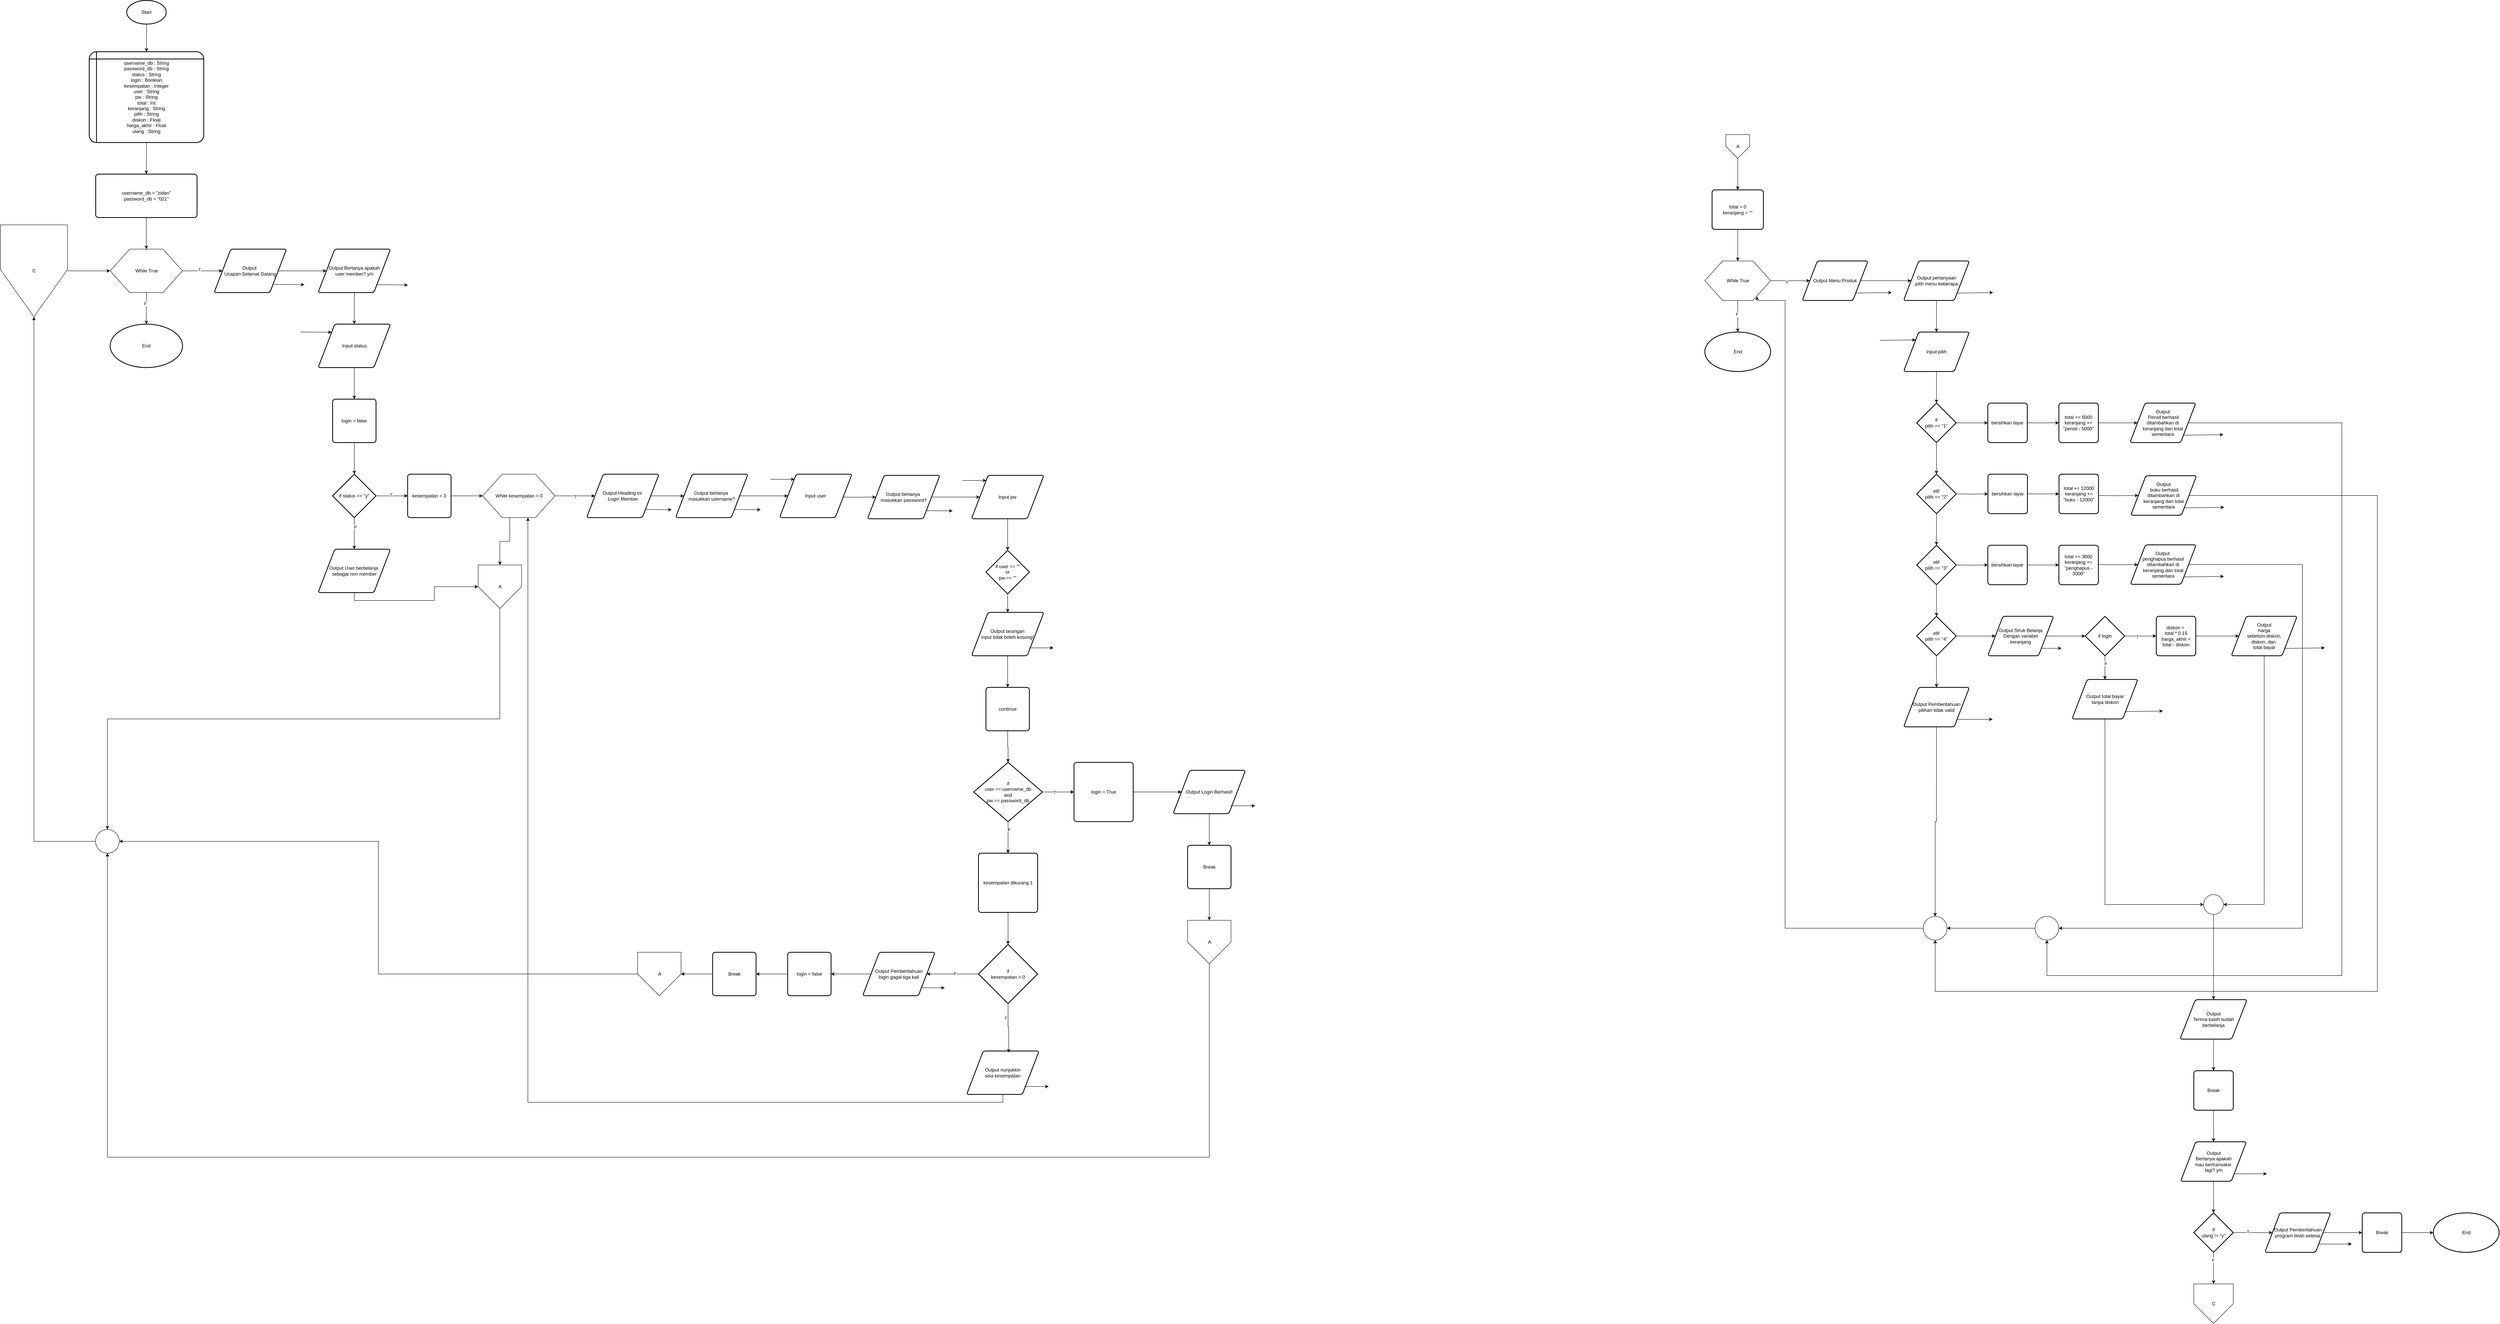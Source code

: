 <mxfile version="28.1.2">
  <diagram name="Page-1" id="KQ7QUBDdLdKXoh_luyYe">
    <mxGraphModel dx="3827" dy="1811" grid="1" gridSize="10" guides="1" tooltips="1" connect="1" arrows="1" fold="1" page="1" pageScale="1" pageWidth="850" pageHeight="1100" math="0" shadow="0">
      <root>
        <mxCell id="0" />
        <mxCell id="1" parent="0" />
        <mxCell id="u0i_rZttRsRFg4nwWqIy-1" value="Start" style="strokeWidth=2;html=1;shape=mxgraph.flowchart.start_1;whiteSpace=wrap;" parent="1" vertex="1">
          <mxGeometry x="200" y="50" width="100" height="60" as="geometry" />
        </mxCell>
        <mxCell id="x9-Wz6svkBGzex6C_qUv-1" value="username_db : String&lt;div&gt;password_db : String&lt;/div&gt;&lt;div&gt;status : String&lt;/div&gt;&lt;div&gt;login : Boolean&lt;/div&gt;&lt;div&gt;kesempatan : Integer&lt;/div&gt;&lt;div&gt;user : String&lt;/div&gt;&lt;div&gt;pw : String&lt;/div&gt;&lt;div&gt;total : Int&lt;/div&gt;&lt;div&gt;keranjang : String&lt;/div&gt;&lt;div&gt;pilih : String&lt;/div&gt;&lt;div&gt;diskon : Float&lt;/div&gt;&lt;div&gt;harga_akhir : Float&lt;/div&gt;&lt;div&gt;ulang : String&lt;/div&gt;" style="shape=internalStorage;whiteSpace=wrap;html=1;dx=15;dy=15;rounded=1;arcSize=8;strokeWidth=2;" parent="1" vertex="1">
          <mxGeometry x="105" y="180" width="290" height="230" as="geometry" />
        </mxCell>
        <mxCell id="x9-Wz6svkBGzex6C_qUv-2" value="" style="edgeStyle=orthogonalEdgeStyle;rounded=0;orthogonalLoop=1;jettySize=auto;html=1;" parent="1" source="u0i_rZttRsRFg4nwWqIy-1" target="x9-Wz6svkBGzex6C_qUv-1" edge="1">
          <mxGeometry relative="1" as="geometry" />
        </mxCell>
        <mxCell id="x9-Wz6svkBGzex6C_qUv-3" value="&lt;div&gt;username_db = &quot;zidan&quot;&lt;/div&gt;&lt;div&gt;password_db = &quot;021&quot;&lt;/div&gt;" style="shape=label;html=1;strokeWidth=2;whiteSpace=wrap;rounded=1;arcSize=14;size=0.23;absoluteArcSize=1;" parent="1" vertex="1">
          <mxGeometry x="121.33" y="490" width="256.67" height="110" as="geometry" />
        </mxCell>
        <mxCell id="x9-Wz6svkBGzex6C_qUv-4" value="" style="edgeStyle=orthogonalEdgeStyle;rounded=0;orthogonalLoop=1;jettySize=auto;html=1;" parent="1" source="x9-Wz6svkBGzex6C_qUv-1" target="x9-Wz6svkBGzex6C_qUv-3" edge="1">
          <mxGeometry relative="1" as="geometry" />
        </mxCell>
        <mxCell id="x9-Wz6svkBGzex6C_qUv-5" value="While True" style="verticalLabelPosition=middle;verticalAlign=middle;html=1;shape=hexagon;perimeter=hexagonPerimeter2;arcSize=6;size=0.27;labelPosition=center;align=center;" parent="1" vertex="1">
          <mxGeometry x="157.998" y="680" width="183.333" height="110" as="geometry" />
        </mxCell>
        <mxCell id="x9-Wz6svkBGzex6C_qUv-6" value="" style="edgeStyle=orthogonalEdgeStyle;rounded=0;orthogonalLoop=1;jettySize=auto;html=1;" parent="1" source="x9-Wz6svkBGzex6C_qUv-3" target="x9-Wz6svkBGzex6C_qUv-5" edge="1">
          <mxGeometry relative="1" as="geometry" />
        </mxCell>
        <mxCell id="x9-Wz6svkBGzex6C_qUv-7" value="Output&amp;nbsp;&lt;div&gt;Ucapan Selamat Datang&lt;/div&gt;" style="shape=parallelogram;html=1;strokeWidth=2;perimeter=parallelogramPerimeter;whiteSpace=wrap;rounded=1;arcSize=12;size=0.23;" parent="1" vertex="1">
          <mxGeometry x="421.332" y="680" width="183.333" height="110" as="geometry" />
        </mxCell>
        <mxCell id="x9-Wz6svkBGzex6C_qUv-8" value="" style="edgeStyle=orthogonalEdgeStyle;rounded=0;orthogonalLoop=1;jettySize=auto;html=1;" parent="1" source="x9-Wz6svkBGzex6C_qUv-5" target="x9-Wz6svkBGzex6C_qUv-7" edge="1">
          <mxGeometry relative="1" as="geometry" />
        </mxCell>
        <mxCell id="x9-Wz6svkBGzex6C_qUv-21" value="T" style="edgeLabel;html=1;align=center;verticalAlign=middle;resizable=0;points=[];" parent="x9-Wz6svkBGzex6C_qUv-8" vertex="1" connectable="0">
          <mxGeometry x="-0.166" y="3" relative="1" as="geometry">
            <mxPoint as="offset" />
          </mxGeometry>
        </mxCell>
        <mxCell id="x9-Wz6svkBGzex6C_qUv-9" value="" style="endArrow=classic;html=1;rounded=0;exitX=1;exitY=1;exitDx=0;exitDy=0;" parent="1" source="x9-Wz6svkBGzex6C_qUv-7" edge="1">
          <mxGeometry width="50" height="50" relative="1" as="geometry">
            <mxPoint x="620" y="800" as="sourcePoint" />
            <mxPoint x="650" y="770" as="targetPoint" />
          </mxGeometry>
        </mxCell>
        <mxCell id="x9-Wz6svkBGzex6C_qUv-10" value="Output Bertanya apakah&lt;div&gt;user member? y/n&lt;/div&gt;" style="shape=parallelogram;html=1;strokeWidth=2;perimeter=parallelogramPerimeter;whiteSpace=wrap;rounded=1;arcSize=12;size=0.23;" parent="1" vertex="1">
          <mxGeometry x="684.665" y="680" width="183.333" height="110" as="geometry" />
        </mxCell>
        <mxCell id="x9-Wz6svkBGzex6C_qUv-11" value="" style="edgeStyle=orthogonalEdgeStyle;rounded=0;orthogonalLoop=1;jettySize=auto;html=1;" parent="1" source="x9-Wz6svkBGzex6C_qUv-7" target="x9-Wz6svkBGzex6C_qUv-10" edge="1">
          <mxGeometry relative="1" as="geometry" />
        </mxCell>
        <mxCell id="x9-Wz6svkBGzex6C_qUv-12" value="" style="endArrow=classic;html=1;rounded=0;exitX=1;exitY=1;exitDx=0;exitDy=0;" parent="1" edge="1">
          <mxGeometry width="50" height="50" relative="1" as="geometry">
            <mxPoint x="832" y="770" as="sourcePoint" />
            <mxPoint x="912" y="771" as="targetPoint" />
          </mxGeometry>
        </mxCell>
        <mxCell id="x9-Wz6svkBGzex6C_qUv-13" value="Input status" style="shape=parallelogram;html=1;strokeWidth=2;perimeter=parallelogramPerimeter;whiteSpace=wrap;rounded=1;arcSize=12;size=0.23;" parent="1" vertex="1">
          <mxGeometry x="684.665" y="870" width="183.333" height="110" as="geometry" />
        </mxCell>
        <mxCell id="x9-Wz6svkBGzex6C_qUv-14" value="" style="edgeStyle=orthogonalEdgeStyle;rounded=0;orthogonalLoop=1;jettySize=auto;html=1;" parent="1" source="x9-Wz6svkBGzex6C_qUv-10" target="x9-Wz6svkBGzex6C_qUv-13" edge="1">
          <mxGeometry relative="1" as="geometry" />
        </mxCell>
        <mxCell id="x9-Wz6svkBGzex6C_qUv-15" value="" style="endArrow=classic;html=1;rounded=0;entryX=0;entryY=0;entryDx=0;entryDy=0;" parent="1" target="x9-Wz6svkBGzex6C_qUv-13" edge="1">
          <mxGeometry width="50" height="50" relative="1" as="geometry">
            <mxPoint x="640" y="890" as="sourcePoint" />
            <mxPoint x="670" y="870" as="targetPoint" />
          </mxGeometry>
        </mxCell>
        <mxCell id="x9-Wz6svkBGzex6C_qUv-17" value="login = false" style="rounded=1;whiteSpace=wrap;html=1;absoluteArcSize=1;arcSize=14;strokeWidth=2;" parent="1" vertex="1">
          <mxGeometry x="721.332" y="1060" width="110.0" height="110" as="geometry" />
        </mxCell>
        <mxCell id="x9-Wz6svkBGzex6C_qUv-18" value="" style="edgeStyle=orthogonalEdgeStyle;rounded=0;orthogonalLoop=1;jettySize=auto;html=1;" parent="1" source="x9-Wz6svkBGzex6C_qUv-13" target="x9-Wz6svkBGzex6C_qUv-17" edge="1">
          <mxGeometry relative="1" as="geometry" />
        </mxCell>
        <mxCell id="x9-Wz6svkBGzex6C_qUv-24" value="if status == &quot;y&quot;" style="strokeWidth=2;html=1;shape=mxgraph.flowchart.decision;whiteSpace=wrap;" parent="1" vertex="1">
          <mxGeometry x="721.332" y="1250" width="110.0" height="110" as="geometry" />
        </mxCell>
        <mxCell id="x9-Wz6svkBGzex6C_qUv-25" value="" style="edgeStyle=orthogonalEdgeStyle;rounded=0;orthogonalLoop=1;jettySize=auto;html=1;" parent="1" source="x9-Wz6svkBGzex6C_qUv-17" target="x9-Wz6svkBGzex6C_qUv-24" edge="1">
          <mxGeometry relative="1" as="geometry" />
        </mxCell>
        <mxCell id="x9-Wz6svkBGzex6C_qUv-26" value="kesempatan = 3" style="rounded=1;whiteSpace=wrap;html=1;absoluteArcSize=1;arcSize=14;strokeWidth=2;" parent="1" vertex="1">
          <mxGeometry x="911.332" y="1250" width="110.0" height="110" as="geometry" />
        </mxCell>
        <mxCell id="x9-Wz6svkBGzex6C_qUv-27" value="" style="edgeStyle=orthogonalEdgeStyle;rounded=0;orthogonalLoop=1;jettySize=auto;html=1;" parent="1" source="x9-Wz6svkBGzex6C_qUv-24" target="x9-Wz6svkBGzex6C_qUv-26" edge="1">
          <mxGeometry relative="1" as="geometry" />
        </mxCell>
        <mxCell id="x9-Wz6svkBGzex6C_qUv-30" value="T" style="edgeLabel;html=1;align=center;verticalAlign=middle;resizable=0;points=[];" parent="x9-Wz6svkBGzex6C_qUv-27" vertex="1" connectable="0">
          <mxGeometry x="-0.064" y="2" relative="1" as="geometry">
            <mxPoint as="offset" />
          </mxGeometry>
        </mxCell>
        <mxCell id="X1MsL-uY44Cwmpi8W53h-71" style="edgeStyle=orthogonalEdgeStyle;rounded=0;orthogonalLoop=1;jettySize=auto;html=1;exitX=0.5;exitY=1;exitDx=0;exitDy=0;" edge="1" parent="1" source="x9-Wz6svkBGzex6C_qUv-28" target="Lzw2r7slbGNOF9ULyKfq-49">
          <mxGeometry relative="1" as="geometry" />
        </mxCell>
        <mxCell id="x9-Wz6svkBGzex6C_qUv-28" value="Output User berbelanja&amp;nbsp;&lt;div&gt;sebagai non member&lt;/div&gt;" style="shape=parallelogram;html=1;strokeWidth=2;perimeter=parallelogramPerimeter;whiteSpace=wrap;rounded=1;arcSize=12;size=0.23;" parent="1" vertex="1">
          <mxGeometry x="684.665" y="1440" width="183.333" height="110" as="geometry" />
        </mxCell>
        <mxCell id="x9-Wz6svkBGzex6C_qUv-29" value="" style="edgeStyle=orthogonalEdgeStyle;rounded=0;orthogonalLoop=1;jettySize=auto;html=1;" parent="1" source="x9-Wz6svkBGzex6C_qUv-24" target="x9-Wz6svkBGzex6C_qUv-28" edge="1">
          <mxGeometry relative="1" as="geometry" />
        </mxCell>
        <mxCell id="x9-Wz6svkBGzex6C_qUv-31" value="F" style="edgeLabel;html=1;align=center;verticalAlign=middle;resizable=0;points=[];" parent="x9-Wz6svkBGzex6C_qUv-29" vertex="1" connectable="0">
          <mxGeometry x="-0.401" y="2" relative="1" as="geometry">
            <mxPoint as="offset" />
          </mxGeometry>
        </mxCell>
        <mxCell id="Lzw2r7slbGNOF9ULyKfq-56" style="edgeStyle=orthogonalEdgeStyle;rounded=0;orthogonalLoop=1;jettySize=auto;html=1;exitX=0.375;exitY=1;exitDx=0;exitDy=0;" parent="1" source="x9-Wz6svkBGzex6C_qUv-32" target="Lzw2r7slbGNOF9ULyKfq-49" edge="1">
          <mxGeometry relative="1" as="geometry" />
        </mxCell>
        <mxCell id="x9-Wz6svkBGzex6C_qUv-32" value="While kesempatan &amp;gt; 0" style="verticalLabelPosition=middle;verticalAlign=middle;html=1;shape=hexagon;perimeter=hexagonPerimeter2;arcSize=6;size=0.27;labelPosition=center;align=center;" parent="1" vertex="1">
          <mxGeometry x="1101.332" y="1250" width="183.333" height="110" as="geometry" />
        </mxCell>
        <mxCell id="x9-Wz6svkBGzex6C_qUv-33" value="" style="edgeStyle=orthogonalEdgeStyle;rounded=0;orthogonalLoop=1;jettySize=auto;html=1;" parent="1" source="x9-Wz6svkBGzex6C_qUv-26" target="x9-Wz6svkBGzex6C_qUv-32" edge="1">
          <mxGeometry relative="1" as="geometry" />
        </mxCell>
        <mxCell id="x9-Wz6svkBGzex6C_qUv-39" style="edgeStyle=orthogonalEdgeStyle;rounded=0;orthogonalLoop=1;jettySize=auto;html=1;exitX=1;exitY=0.5;exitDx=0;exitDy=0;entryX=0;entryY=0.5;entryDx=0;entryDy=0;" parent="1" source="x9-Wz6svkBGzex6C_qUv-34" target="x9-Wz6svkBGzex6C_qUv-37" edge="1">
          <mxGeometry relative="1" as="geometry" />
        </mxCell>
        <mxCell id="x9-Wz6svkBGzex6C_qUv-34" value="Output Heading ini&amp;nbsp;&lt;div&gt;Login Member&lt;/div&gt;" style="shape=parallelogram;html=1;strokeWidth=2;perimeter=parallelogramPerimeter;whiteSpace=wrap;rounded=1;arcSize=12;size=0.23;" parent="1" vertex="1">
          <mxGeometry x="1364.665" y="1250" width="183.333" height="110" as="geometry" />
        </mxCell>
        <mxCell id="x9-Wz6svkBGzex6C_qUv-35" value="" style="edgeStyle=orthogonalEdgeStyle;rounded=0;orthogonalLoop=1;jettySize=auto;html=1;" parent="1" source="x9-Wz6svkBGzex6C_qUv-32" target="x9-Wz6svkBGzex6C_qUv-34" edge="1">
          <mxGeometry relative="1" as="geometry" />
        </mxCell>
        <mxCell id="Lzw2r7slbGNOF9ULyKfq-48" value="T" style="edgeLabel;html=1;align=center;verticalAlign=middle;resizable=0;points=[];" parent="x9-Wz6svkBGzex6C_qUv-35" vertex="1" connectable="0">
          <mxGeometry x="0.014" y="-2" relative="1" as="geometry">
            <mxPoint as="offset" />
          </mxGeometry>
        </mxCell>
        <mxCell id="x9-Wz6svkBGzex6C_qUv-36" value="" style="endArrow=classic;html=1;rounded=0;exitX=1;exitY=1;exitDx=0;exitDy=0;" parent="1" source="x9-Wz6svkBGzex6C_qUv-34" edge="1">
          <mxGeometry width="50" height="50" relative="1" as="geometry">
            <mxPoint x="1580" y="1400" as="sourcePoint" />
            <mxPoint x="1580" y="1340" as="targetPoint" />
          </mxGeometry>
        </mxCell>
        <mxCell id="x9-Wz6svkBGzex6C_qUv-37" value="Output bertanya&amp;nbsp;&lt;div&gt;masukkan username?&lt;/div&gt;" style="shape=parallelogram;html=1;strokeWidth=2;perimeter=parallelogramPerimeter;whiteSpace=wrap;rounded=1;arcSize=12;size=0.23;" parent="1" vertex="1">
          <mxGeometry x="1590" y="1250" width="183.333" height="110" as="geometry" />
        </mxCell>
        <mxCell id="x9-Wz6svkBGzex6C_qUv-38" value="" style="endArrow=classic;html=1;rounded=0;exitX=1;exitY=1;exitDx=0;exitDy=0;" parent="1" source="x9-Wz6svkBGzex6C_qUv-37" edge="1">
          <mxGeometry width="50" height="50" relative="1" as="geometry">
            <mxPoint x="1805.335" y="1400" as="sourcePoint" />
            <mxPoint x="1805.335" y="1340" as="targetPoint" />
          </mxGeometry>
        </mxCell>
        <mxCell id="x9-Wz6svkBGzex6C_qUv-40" value="Input user" style="shape=parallelogram;html=1;strokeWidth=2;perimeter=parallelogramPerimeter;whiteSpace=wrap;rounded=1;arcSize=12;size=0.23;" parent="1" vertex="1">
          <mxGeometry x="1853.333" y="1250" width="183.333" height="110" as="geometry" />
        </mxCell>
        <mxCell id="x9-Wz6svkBGzex6C_qUv-41" value="" style="edgeStyle=orthogonalEdgeStyle;rounded=0;orthogonalLoop=1;jettySize=auto;html=1;" parent="1" source="x9-Wz6svkBGzex6C_qUv-37" target="x9-Wz6svkBGzex6C_qUv-40" edge="1">
          <mxGeometry relative="1" as="geometry" />
        </mxCell>
        <mxCell id="x9-Wz6svkBGzex6C_qUv-42" value="" style="endArrow=classic;html=1;rounded=0;entryX=0.206;entryY=0.118;entryDx=0;entryDy=0;entryPerimeter=0;" parent="1" target="x9-Wz6svkBGzex6C_qUv-40" edge="1">
          <mxGeometry width="50" height="50" relative="1" as="geometry">
            <mxPoint x="1830" y="1263" as="sourcePoint" />
            <mxPoint x="1870" y="1210" as="targetPoint" />
          </mxGeometry>
        </mxCell>
        <mxCell id="x9-Wz6svkBGzex6C_qUv-43" style="edgeStyle=orthogonalEdgeStyle;rounded=0;orthogonalLoop=1;jettySize=auto;html=1;exitX=1;exitY=0.5;exitDx=0;exitDy=0;entryX=0;entryY=0.5;entryDx=0;entryDy=0;" parent="1" target="x9-Wz6svkBGzex6C_qUv-44" edge="1">
          <mxGeometry relative="1" as="geometry">
            <mxPoint x="2013" y="1308" as="sourcePoint" />
          </mxGeometry>
        </mxCell>
        <mxCell id="x9-Wz6svkBGzex6C_qUv-44" value="Output bertanya&amp;nbsp;&lt;div&gt;masukkan password?&lt;/div&gt;" style="shape=parallelogram;html=1;strokeWidth=2;perimeter=parallelogramPerimeter;whiteSpace=wrap;rounded=1;arcSize=12;size=0.23;" parent="1" vertex="1">
          <mxGeometry x="2076" y="1253" width="183.333" height="110" as="geometry" />
        </mxCell>
        <mxCell id="x9-Wz6svkBGzex6C_qUv-45" value="" style="endArrow=classic;html=1;rounded=0;exitX=1;exitY=1;exitDx=0;exitDy=0;" parent="1" source="x9-Wz6svkBGzex6C_qUv-44" edge="1">
          <mxGeometry width="50" height="50" relative="1" as="geometry">
            <mxPoint x="2291.335" y="1403" as="sourcePoint" />
            <mxPoint x="2291.335" y="1343" as="targetPoint" />
          </mxGeometry>
        </mxCell>
        <mxCell id="x9-Wz6svkBGzex6C_qUv-46" value="Input pw" style="shape=parallelogram;html=1;strokeWidth=2;perimeter=parallelogramPerimeter;whiteSpace=wrap;rounded=1;arcSize=12;size=0.23;" parent="1" vertex="1">
          <mxGeometry x="2339.333" y="1253" width="183.333" height="110" as="geometry" />
        </mxCell>
        <mxCell id="x9-Wz6svkBGzex6C_qUv-47" value="" style="edgeStyle=orthogonalEdgeStyle;rounded=0;orthogonalLoop=1;jettySize=auto;html=1;" parent="1" source="x9-Wz6svkBGzex6C_qUv-44" target="x9-Wz6svkBGzex6C_qUv-46" edge="1">
          <mxGeometry relative="1" as="geometry" />
        </mxCell>
        <mxCell id="x9-Wz6svkBGzex6C_qUv-48" value="" style="endArrow=classic;html=1;rounded=0;entryX=0.206;entryY=0.118;entryDx=0;entryDy=0;entryPerimeter=0;" parent="1" target="x9-Wz6svkBGzex6C_qUv-46" edge="1">
          <mxGeometry width="50" height="50" relative="1" as="geometry">
            <mxPoint x="2316" y="1266" as="sourcePoint" />
            <mxPoint x="2356" y="1213" as="targetPoint" />
          </mxGeometry>
        </mxCell>
        <mxCell id="x9-Wz6svkBGzex6C_qUv-53" style="edgeStyle=orthogonalEdgeStyle;rounded=0;orthogonalLoop=1;jettySize=auto;html=1;exitX=0.5;exitY=1;exitDx=0;exitDy=0;exitPerimeter=0;entryX=0.5;entryY=0;entryDx=0;entryDy=0;" parent="1" source="x9-Wz6svkBGzex6C_qUv-49" target="x9-Wz6svkBGzex6C_qUv-51" edge="1">
          <mxGeometry relative="1" as="geometry" />
        </mxCell>
        <mxCell id="x9-Wz6svkBGzex6C_qUv-49" value="if user == &quot;&quot;&lt;div&gt;or&lt;/div&gt;&lt;div&gt;pw == &quot;&quot;&lt;/div&gt;" style="strokeWidth=2;html=1;shape=mxgraph.flowchart.decision;whiteSpace=wrap;" parent="1" vertex="1">
          <mxGeometry x="2376" y="1443" width="110.0" height="110" as="geometry" />
        </mxCell>
        <mxCell id="x9-Wz6svkBGzex6C_qUv-50" value="" style="edgeStyle=orthogonalEdgeStyle;rounded=0;orthogonalLoop=1;jettySize=auto;html=1;" parent="1" source="x9-Wz6svkBGzex6C_qUv-46" target="x9-Wz6svkBGzex6C_qUv-49" edge="1">
          <mxGeometry relative="1" as="geometry" />
        </mxCell>
        <mxCell id="x9-Wz6svkBGzex6C_qUv-51" value="Output larangan&lt;div&gt;input tidak boleh kosong!&lt;/div&gt;" style="shape=parallelogram;html=1;strokeWidth=2;perimeter=parallelogramPerimeter;whiteSpace=wrap;rounded=1;arcSize=12;size=0.23;" parent="1" vertex="1">
          <mxGeometry x="2339.333" y="1600" width="183.333" height="110" as="geometry" />
        </mxCell>
        <mxCell id="x9-Wz6svkBGzex6C_qUv-52" value="" style="endArrow=classic;html=1;rounded=0;entryX=0.206;entryY=0.118;entryDx=0;entryDy=0;entryPerimeter=0;" parent="1" edge="1">
          <mxGeometry width="50" height="50" relative="1" as="geometry">
            <mxPoint x="2486" y="1690.02" as="sourcePoint" />
            <mxPoint x="2547.1" y="1690" as="targetPoint" />
          </mxGeometry>
        </mxCell>
        <mxCell id="x9-Wz6svkBGzex6C_qUv-55" value="continue" style="rounded=1;whiteSpace=wrap;html=1;absoluteArcSize=1;arcSize=14;strokeWidth=2;" parent="1" vertex="1">
          <mxGeometry x="2376" y="1790" width="110.0" height="110" as="geometry" />
        </mxCell>
        <mxCell id="x9-Wz6svkBGzex6C_qUv-56" value="" style="edgeStyle=orthogonalEdgeStyle;rounded=0;orthogonalLoop=1;jettySize=auto;html=1;" parent="1" source="x9-Wz6svkBGzex6C_qUv-51" target="x9-Wz6svkBGzex6C_qUv-55" edge="1">
          <mxGeometry relative="1" as="geometry" />
        </mxCell>
        <mxCell id="x9-Wz6svkBGzex6C_qUv-57" value="if&lt;div&gt;user == username_db&lt;/div&gt;&lt;div&gt;and&lt;/div&gt;&lt;div&gt;pw == password_db&lt;/div&gt;" style="strokeWidth=2;html=1;shape=mxgraph.flowchart.decision;whiteSpace=wrap;" parent="1" vertex="1">
          <mxGeometry x="2345" y="1980" width="174" height="150" as="geometry" />
        </mxCell>
        <mxCell id="x9-Wz6svkBGzex6C_qUv-58" value="" style="edgeStyle=orthogonalEdgeStyle;rounded=0;orthogonalLoop=1;jettySize=auto;html=1;" parent="1" source="x9-Wz6svkBGzex6C_qUv-55" target="x9-Wz6svkBGzex6C_qUv-57" edge="1">
          <mxGeometry relative="1" as="geometry" />
        </mxCell>
        <mxCell id="Lzw2r7slbGNOF9ULyKfq-5" style="edgeStyle=orthogonalEdgeStyle;rounded=0;orthogonalLoop=1;jettySize=auto;html=1;exitX=1;exitY=0.5;exitDx=0;exitDy=0;entryX=0;entryY=0.5;entryDx=0;entryDy=0;" parent="1" source="Lzw2r7slbGNOF9ULyKfq-1" target="Lzw2r7slbGNOF9ULyKfq-3" edge="1">
          <mxGeometry relative="1" as="geometry" />
        </mxCell>
        <mxCell id="Lzw2r7slbGNOF9ULyKfq-1" value="login = True" style="rounded=1;whiteSpace=wrap;html=1;absoluteArcSize=1;arcSize=14;strokeWidth=2;" parent="1" vertex="1">
          <mxGeometry x="2599" y="1980" width="150" height="150" as="geometry" />
        </mxCell>
        <mxCell id="Lzw2r7slbGNOF9ULyKfq-2" value="" style="edgeStyle=orthogonalEdgeStyle;rounded=0;orthogonalLoop=1;jettySize=auto;html=1;" parent="1" source="x9-Wz6svkBGzex6C_qUv-57" target="Lzw2r7slbGNOF9ULyKfq-1" edge="1">
          <mxGeometry relative="1" as="geometry" />
        </mxCell>
        <mxCell id="Lzw2r7slbGNOF9ULyKfq-11" value="T" style="edgeLabel;html=1;align=center;verticalAlign=middle;resizable=0;points=[];" parent="Lzw2r7slbGNOF9ULyKfq-2" vertex="1" connectable="0">
          <mxGeometry x="-0.215" y="-1" relative="1" as="geometry">
            <mxPoint x="-1" as="offset" />
          </mxGeometry>
        </mxCell>
        <mxCell id="Lzw2r7slbGNOF9ULyKfq-3" value="Output Login Berhasil!" style="shape=parallelogram;html=1;strokeWidth=2;perimeter=parallelogramPerimeter;whiteSpace=wrap;rounded=1;arcSize=12;size=0.23;" parent="1" vertex="1">
          <mxGeometry x="2850" y="2000" width="183.333" height="110" as="geometry" />
        </mxCell>
        <mxCell id="Lzw2r7slbGNOF9ULyKfq-4" value="" style="endArrow=classic;html=1;rounded=0;entryX=0.206;entryY=0.118;entryDx=0;entryDy=0;entryPerimeter=0;" parent="1" edge="1">
          <mxGeometry width="50" height="50" relative="1" as="geometry">
            <mxPoint x="2996.667" y="2090.02" as="sourcePoint" />
            <mxPoint x="3057.767" y="2090" as="targetPoint" />
          </mxGeometry>
        </mxCell>
        <mxCell id="Lzw2r7slbGNOF9ULyKfq-7" value="Break" style="rounded=1;whiteSpace=wrap;html=1;absoluteArcSize=1;arcSize=14;strokeWidth=2;" parent="1" vertex="1">
          <mxGeometry x="2886.667" y="2190" width="110.0" height="110" as="geometry" />
        </mxCell>
        <mxCell id="Lzw2r7slbGNOF9ULyKfq-8" value="" style="edgeStyle=orthogonalEdgeStyle;rounded=0;orthogonalLoop=1;jettySize=auto;html=1;" parent="1" source="Lzw2r7slbGNOF9ULyKfq-3" target="Lzw2r7slbGNOF9ULyKfq-7" edge="1">
          <mxGeometry relative="1" as="geometry" />
        </mxCell>
        <mxCell id="Lzw2r7slbGNOF9ULyKfq-12" value="kesempatan dikurang 1" style="rounded=1;whiteSpace=wrap;html=1;absoluteArcSize=1;arcSize=14;strokeWidth=2;" parent="1" vertex="1">
          <mxGeometry x="2357" y="2210" width="150" height="150" as="geometry" />
        </mxCell>
        <mxCell id="Lzw2r7slbGNOF9ULyKfq-13" value="" style="edgeStyle=orthogonalEdgeStyle;rounded=0;orthogonalLoop=1;jettySize=auto;html=1;" parent="1" source="x9-Wz6svkBGzex6C_qUv-57" target="Lzw2r7slbGNOF9ULyKfq-12" edge="1">
          <mxGeometry relative="1" as="geometry" />
        </mxCell>
        <mxCell id="Lzw2r7slbGNOF9ULyKfq-22" value="F" style="edgeLabel;html=1;align=center;verticalAlign=middle;resizable=0;points=[];" parent="Lzw2r7slbGNOF9ULyKfq-13" vertex="1" connectable="0">
          <mxGeometry x="-0.502" y="3" relative="1" as="geometry">
            <mxPoint as="offset" />
          </mxGeometry>
        </mxCell>
        <mxCell id="Lzw2r7slbGNOF9ULyKfq-31" style="edgeStyle=orthogonalEdgeStyle;rounded=0;orthogonalLoop=1;jettySize=auto;html=1;exitX=0;exitY=0.5;exitDx=0;exitDy=0;exitPerimeter=0;entryX=1;entryY=0.5;entryDx=0;entryDy=0;" parent="1" source="Lzw2r7slbGNOF9ULyKfq-14" target="Lzw2r7slbGNOF9ULyKfq-29" edge="1">
          <mxGeometry relative="1" as="geometry" />
        </mxCell>
        <mxCell id="Lzw2r7slbGNOF9ULyKfq-32" value="F" style="edgeLabel;html=1;align=center;verticalAlign=middle;resizable=0;points=[];" parent="Lzw2r7slbGNOF9ULyKfq-31" vertex="1" connectable="0">
          <mxGeometry x="-0.105" y="-1" relative="1" as="geometry">
            <mxPoint x="-1" as="offset" />
          </mxGeometry>
        </mxCell>
        <mxCell id="Lzw2r7slbGNOF9ULyKfq-14" value="if&lt;div&gt;kesempatan &amp;gt; 0&lt;/div&gt;" style="strokeWidth=2;html=1;shape=mxgraph.flowchart.decision;whiteSpace=wrap;" parent="1" vertex="1">
          <mxGeometry x="2357" y="2441" width="150" height="150" as="geometry" />
        </mxCell>
        <mxCell id="Lzw2r7slbGNOF9ULyKfq-15" value="" style="edgeStyle=orthogonalEdgeStyle;rounded=0;orthogonalLoop=1;jettySize=auto;html=1;" parent="1" source="Lzw2r7slbGNOF9ULyKfq-12" target="Lzw2r7slbGNOF9ULyKfq-14" edge="1">
          <mxGeometry relative="1" as="geometry" />
        </mxCell>
        <mxCell id="Lzw2r7slbGNOF9ULyKfq-53" style="edgeStyle=orthogonalEdgeStyle;rounded=0;orthogonalLoop=1;jettySize=auto;html=1;exitX=0.5;exitY=1;exitDx=0;exitDy=0;entryX=0.625;entryY=1;entryDx=0;entryDy=0;" parent="1" source="Lzw2r7slbGNOF9ULyKfq-16" target="x9-Wz6svkBGzex6C_qUv-32" edge="1">
          <mxGeometry relative="1" as="geometry" />
        </mxCell>
        <mxCell id="Lzw2r7slbGNOF9ULyKfq-16" value="Output nunjukkin&lt;div&gt;sisa kesempatan&lt;/div&gt;" style="shape=parallelogram;html=1;strokeWidth=2;perimeter=parallelogramPerimeter;whiteSpace=wrap;rounded=1;arcSize=12;size=0.23;" parent="1" vertex="1">
          <mxGeometry x="2327.12" y="2711" width="183.333" height="110" as="geometry" />
        </mxCell>
        <mxCell id="Lzw2r7slbGNOF9ULyKfq-17" value="" style="endArrow=classic;html=1;rounded=0;entryX=0.206;entryY=0.118;entryDx=0;entryDy=0;entryPerimeter=0;" parent="1" edge="1">
          <mxGeometry width="50" height="50" relative="1" as="geometry">
            <mxPoint x="2473.787" y="2801.02" as="sourcePoint" />
            <mxPoint x="2534.887" y="2801" as="targetPoint" />
          </mxGeometry>
        </mxCell>
        <mxCell id="Lzw2r7slbGNOF9ULyKfq-20" style="edgeStyle=orthogonalEdgeStyle;rounded=0;orthogonalLoop=1;jettySize=auto;html=1;exitX=0.5;exitY=1;exitDx=0;exitDy=0;exitPerimeter=0;entryX=0.581;entryY=0.036;entryDx=0;entryDy=0;entryPerimeter=0;" parent="1" source="Lzw2r7slbGNOF9ULyKfq-14" target="Lzw2r7slbGNOF9ULyKfq-16" edge="1">
          <mxGeometry relative="1" as="geometry" />
        </mxCell>
        <mxCell id="Lzw2r7slbGNOF9ULyKfq-21" value="T" style="edgeLabel;html=1;align=center;verticalAlign=middle;resizable=0;points=[];" parent="Lzw2r7slbGNOF9ULyKfq-20" vertex="1" connectable="0">
          <mxGeometry x="-0.422" y="-6" relative="1" as="geometry">
            <mxPoint as="offset" />
          </mxGeometry>
        </mxCell>
        <mxCell id="Lzw2r7slbGNOF9ULyKfq-29" value="Output Pemberitahuan&lt;div&gt;login gagal tiga kali&lt;/div&gt;" style="shape=parallelogram;html=1;strokeWidth=2;perimeter=parallelogramPerimeter;whiteSpace=wrap;rounded=1;arcSize=12;size=0.23;" parent="1" vertex="1">
          <mxGeometry x="2063.78" y="2461" width="183.333" height="110" as="geometry" />
        </mxCell>
        <mxCell id="Lzw2r7slbGNOF9ULyKfq-30" value="" style="endArrow=classic;html=1;rounded=0;entryX=0.206;entryY=0.118;entryDx=0;entryDy=0;entryPerimeter=0;" parent="1" edge="1">
          <mxGeometry width="50" height="50" relative="1" as="geometry">
            <mxPoint x="2210.447" y="2551.02" as="sourcePoint" />
            <mxPoint x="2271.547" y="2551" as="targetPoint" />
          </mxGeometry>
        </mxCell>
        <mxCell id="Lzw2r7slbGNOF9ULyKfq-33" value="login = false" style="rounded=1;whiteSpace=wrap;html=1;absoluteArcSize=1;arcSize=14;strokeWidth=2;" parent="1" vertex="1">
          <mxGeometry x="1873.78" y="2461" width="110.0" height="110" as="geometry" />
        </mxCell>
        <mxCell id="Lzw2r7slbGNOF9ULyKfq-34" value="" style="edgeStyle=orthogonalEdgeStyle;rounded=0;orthogonalLoop=1;jettySize=auto;html=1;" parent="1" source="Lzw2r7slbGNOF9ULyKfq-29" target="Lzw2r7slbGNOF9ULyKfq-33" edge="1">
          <mxGeometry relative="1" as="geometry" />
        </mxCell>
        <mxCell id="Lzw2r7slbGNOF9ULyKfq-35" value="End" style="strokeWidth=2;html=1;shape=mxgraph.flowchart.start_1;whiteSpace=wrap;" parent="1" vertex="1">
          <mxGeometry x="157.998" y="870" width="183.333" height="110" as="geometry" />
        </mxCell>
        <mxCell id="Lzw2r7slbGNOF9ULyKfq-36" value="" style="edgeStyle=orthogonalEdgeStyle;rounded=0;orthogonalLoop=1;jettySize=auto;html=1;" parent="1" source="x9-Wz6svkBGzex6C_qUv-5" target="Lzw2r7slbGNOF9ULyKfq-35" edge="1">
          <mxGeometry relative="1" as="geometry" />
        </mxCell>
        <mxCell id="Lzw2r7slbGNOF9ULyKfq-37" value="F" style="edgeLabel;html=1;align=center;verticalAlign=middle;resizable=0;points=[];" parent="Lzw2r7slbGNOF9ULyKfq-36" vertex="1" connectable="0">
          <mxGeometry x="-0.27" y="-3" relative="1" as="geometry">
            <mxPoint y="-1" as="offset" />
          </mxGeometry>
        </mxCell>
        <mxCell id="Lzw2r7slbGNOF9ULyKfq-38" value="Break" style="rounded=1;whiteSpace=wrap;html=1;absoluteArcSize=1;arcSize=14;strokeWidth=2;" parent="1" vertex="1">
          <mxGeometry x="1683.78" y="2461" width="110.0" height="110" as="geometry" />
        </mxCell>
        <mxCell id="Lzw2r7slbGNOF9ULyKfq-39" value="" style="edgeStyle=orthogonalEdgeStyle;rounded=0;orthogonalLoop=1;jettySize=auto;html=1;" parent="1" source="Lzw2r7slbGNOF9ULyKfq-33" target="Lzw2r7slbGNOF9ULyKfq-38" edge="1">
          <mxGeometry relative="1" as="geometry" />
        </mxCell>
        <mxCell id="Lzw2r7slbGNOF9ULyKfq-40" value="A" style="verticalLabelPosition=middle;verticalAlign=middle;html=1;shape=offPageConnector;rounded=0;size=0.5;labelPosition=center;align=center;" parent="1" vertex="1">
          <mxGeometry x="1493.78" y="2461" width="110" height="110" as="geometry" />
        </mxCell>
        <mxCell id="Lzw2r7slbGNOF9ULyKfq-41" value="" style="edgeStyle=orthogonalEdgeStyle;rounded=0;orthogonalLoop=1;jettySize=auto;html=1;" parent="1" source="Lzw2r7slbGNOF9ULyKfq-38" target="Lzw2r7slbGNOF9ULyKfq-40" edge="1">
          <mxGeometry relative="1" as="geometry" />
        </mxCell>
        <mxCell id="Lzw2r7slbGNOF9ULyKfq-43" value="A" style="verticalLabelPosition=middle;verticalAlign=middle;html=1;shape=offPageConnector;rounded=0;size=0.5;labelPosition=center;align=center;" parent="1" vertex="1">
          <mxGeometry x="2886.667" y="2380" width="110" height="110" as="geometry" />
        </mxCell>
        <mxCell id="Lzw2r7slbGNOF9ULyKfq-44" value="" style="edgeStyle=orthogonalEdgeStyle;rounded=0;orthogonalLoop=1;jettySize=auto;html=1;" parent="1" source="Lzw2r7slbGNOF9ULyKfq-7" target="Lzw2r7slbGNOF9ULyKfq-43" edge="1">
          <mxGeometry relative="1" as="geometry" />
        </mxCell>
        <mxCell id="Lzw2r7slbGNOF9ULyKfq-49" value="A" style="verticalLabelPosition=middle;verticalAlign=middle;html=1;shape=offPageConnector;rounded=0;size=0.5;labelPosition=center;align=center;" parent="1" vertex="1">
          <mxGeometry x="1089.998" y="1480" width="110" height="110" as="geometry" />
        </mxCell>
        <mxCell id="Lzw2r7slbGNOF9ULyKfq-52" value="A" style="verticalLabelPosition=middle;verticalAlign=middle;html=1;shape=offPageConnector;rounded=0;size=0.5;labelPosition=center;align=center;" parent="1" vertex="1">
          <mxGeometry x="4250" y="390" width="60" height="60" as="geometry" />
        </mxCell>
        <mxCell id="Lzw2r7slbGNOF9ULyKfq-60" value="total = 0&lt;div&gt;keranjang = &quot;&quot;&lt;/div&gt;" style="rounded=1;whiteSpace=wrap;html=1;absoluteArcSize=1;arcSize=14;strokeWidth=2;" parent="1" vertex="1">
          <mxGeometry x="4215" y="530" width="130" height="100" as="geometry" />
        </mxCell>
        <mxCell id="Lzw2r7slbGNOF9ULyKfq-61" value="" style="edgeStyle=orthogonalEdgeStyle;rounded=0;orthogonalLoop=1;jettySize=auto;html=1;" parent="1" source="Lzw2r7slbGNOF9ULyKfq-52" target="Lzw2r7slbGNOF9ULyKfq-60" edge="1">
          <mxGeometry relative="1" as="geometry" />
        </mxCell>
        <mxCell id="Lzw2r7slbGNOF9ULyKfq-62" value="While True" style="verticalLabelPosition=middle;verticalAlign=middle;html=1;shape=hexagon;perimeter=hexagonPerimeter2;arcSize=6;size=0.27;labelPosition=center;align=center;" parent="1" vertex="1">
          <mxGeometry x="4196.667" y="710" width="166.667" height="100" as="geometry" />
        </mxCell>
        <mxCell id="Lzw2r7slbGNOF9ULyKfq-63" value="" style="edgeStyle=orthogonalEdgeStyle;rounded=0;orthogonalLoop=1;jettySize=auto;html=1;" parent="1" source="Lzw2r7slbGNOF9ULyKfq-60" target="Lzw2r7slbGNOF9ULyKfq-62" edge="1">
          <mxGeometry relative="1" as="geometry" />
        </mxCell>
        <mxCell id="Lzw2r7slbGNOF9ULyKfq-69" style="edgeStyle=orthogonalEdgeStyle;rounded=0;orthogonalLoop=1;jettySize=auto;html=1;exitX=1;exitY=0.5;exitDx=0;exitDy=0;" parent="1" source="Lzw2r7slbGNOF9ULyKfq-64" target="Lzw2r7slbGNOF9ULyKfq-67" edge="1">
          <mxGeometry relative="1" as="geometry" />
        </mxCell>
        <mxCell id="Lzw2r7slbGNOF9ULyKfq-64" value="Output Menu Produk" style="shape=parallelogram;html=1;strokeWidth=2;perimeter=parallelogramPerimeter;whiteSpace=wrap;rounded=1;arcSize=12;size=0.23;" parent="1" vertex="1">
          <mxGeometry x="4443.333" y="710" width="166.667" height="100" as="geometry" />
        </mxCell>
        <mxCell id="Lzw2r7slbGNOF9ULyKfq-65" value="" style="edgeStyle=orthogonalEdgeStyle;rounded=0;orthogonalLoop=1;jettySize=auto;html=1;" parent="1" source="Lzw2r7slbGNOF9ULyKfq-62" target="Lzw2r7slbGNOF9ULyKfq-64" edge="1">
          <mxGeometry relative="1" as="geometry" />
        </mxCell>
        <mxCell id="X1MsL-uY44Cwmpi8W53h-41" value="T" style="edgeLabel;html=1;align=center;verticalAlign=middle;resizable=0;points=[];" vertex="1" connectable="0" parent="Lzw2r7slbGNOF9ULyKfq-65">
          <mxGeometry x="-0.218" y="-4" relative="1" as="geometry">
            <mxPoint x="1" as="offset" />
          </mxGeometry>
        </mxCell>
        <mxCell id="Lzw2r7slbGNOF9ULyKfq-66" value="" style="endArrow=classic;html=1;rounded=0;exitX=1;exitY=1;exitDx=0;exitDy=0;" parent="1" source="Lzw2r7slbGNOF9ULyKfq-64" edge="1">
          <mxGeometry width="50" height="50" relative="1" as="geometry">
            <mxPoint x="4670" y="820" as="sourcePoint" />
            <mxPoint x="4670" y="790" as="targetPoint" />
          </mxGeometry>
        </mxCell>
        <mxCell id="Lzw2r7slbGNOF9ULyKfq-67" value="Output pertanyaan&lt;div&gt;pilih menu keberapa&lt;/div&gt;" style="shape=parallelogram;html=1;strokeWidth=2;perimeter=parallelogramPerimeter;whiteSpace=wrap;rounded=1;arcSize=12;size=0.23;" parent="1" vertex="1">
          <mxGeometry x="4700" y="710" width="166.667" height="100" as="geometry" />
        </mxCell>
        <mxCell id="Lzw2r7slbGNOF9ULyKfq-68" value="" style="endArrow=classic;html=1;rounded=0;exitX=1;exitY=1;exitDx=0;exitDy=0;" parent="1" source="Lzw2r7slbGNOF9ULyKfq-67" edge="1">
          <mxGeometry width="50" height="50" relative="1" as="geometry">
            <mxPoint x="4926.667" y="820" as="sourcePoint" />
            <mxPoint x="4926.667" y="790" as="targetPoint" />
          </mxGeometry>
        </mxCell>
        <mxCell id="Lzw2r7slbGNOF9ULyKfq-73" value="input pilih" style="shape=parallelogram;html=1;strokeWidth=2;perimeter=parallelogramPerimeter;whiteSpace=wrap;rounded=1;arcSize=12;size=0.23;" parent="1" vertex="1">
          <mxGeometry x="4700" y="890" width="166.667" height="100" as="geometry" />
        </mxCell>
        <mxCell id="Lzw2r7slbGNOF9ULyKfq-74" value="" style="edgeStyle=orthogonalEdgeStyle;rounded=0;orthogonalLoop=1;jettySize=auto;html=1;" parent="1" source="Lzw2r7slbGNOF9ULyKfq-67" target="Lzw2r7slbGNOF9ULyKfq-73" edge="1">
          <mxGeometry relative="1" as="geometry" />
        </mxCell>
        <mxCell id="Lzw2r7slbGNOF9ULyKfq-75" value="" style="endArrow=classic;html=1;rounded=0;exitX=1;exitY=1;exitDx=0;exitDy=0;" parent="1" edge="1">
          <mxGeometry width="50" height="50" relative="1" as="geometry">
            <mxPoint x="4640" y="911" as="sourcePoint" />
            <mxPoint x="4730.667" y="910" as="targetPoint" />
          </mxGeometry>
        </mxCell>
        <mxCell id="Lzw2r7slbGNOF9ULyKfq-77" value="if&lt;div&gt;pilih == &quot;1&quot;&lt;/div&gt;" style="strokeWidth=2;html=1;shape=mxgraph.flowchart.decision;whiteSpace=wrap;" parent="1" vertex="1">
          <mxGeometry x="4733.333" y="1070" width="100" height="100" as="geometry" />
        </mxCell>
        <mxCell id="Lzw2r7slbGNOF9ULyKfq-78" value="" style="edgeStyle=orthogonalEdgeStyle;rounded=0;orthogonalLoop=1;jettySize=auto;html=1;" parent="1" source="Lzw2r7slbGNOF9ULyKfq-73" target="Lzw2r7slbGNOF9ULyKfq-77" edge="1">
          <mxGeometry relative="1" as="geometry" />
        </mxCell>
        <mxCell id="Lzw2r7slbGNOF9ULyKfq-79" value="elif&lt;div&gt;pilih == &quot;2&quot;&lt;/div&gt;" style="strokeWidth=2;html=1;shape=mxgraph.flowchart.decision;whiteSpace=wrap;" parent="1" vertex="1">
          <mxGeometry x="4733.333" y="1250" width="100" height="100" as="geometry" />
        </mxCell>
        <mxCell id="Lzw2r7slbGNOF9ULyKfq-80" value="" style="edgeStyle=orthogonalEdgeStyle;rounded=0;orthogonalLoop=1;jettySize=auto;html=1;" parent="1" source="Lzw2r7slbGNOF9ULyKfq-77" target="Lzw2r7slbGNOF9ULyKfq-79" edge="1">
          <mxGeometry relative="1" as="geometry" />
        </mxCell>
        <mxCell id="Lzw2r7slbGNOF9ULyKfq-81" value="elif&lt;div&gt;pilih == &quot;3&quot;&lt;/div&gt;" style="strokeWidth=2;html=1;shape=mxgraph.flowchart.decision;whiteSpace=wrap;" parent="1" vertex="1">
          <mxGeometry x="4733.333" y="1430" width="100" height="100" as="geometry" />
        </mxCell>
        <mxCell id="Lzw2r7slbGNOF9ULyKfq-82" value="" style="edgeStyle=orthogonalEdgeStyle;rounded=0;orthogonalLoop=1;jettySize=auto;html=1;" parent="1" source="Lzw2r7slbGNOF9ULyKfq-79" target="Lzw2r7slbGNOF9ULyKfq-81" edge="1">
          <mxGeometry relative="1" as="geometry" />
        </mxCell>
        <mxCell id="Lzw2r7slbGNOF9ULyKfq-83" value="elif&lt;div&gt;pilih == &quot;4&quot;&lt;/div&gt;" style="strokeWidth=2;html=1;shape=mxgraph.flowchart.decision;whiteSpace=wrap;" parent="1" vertex="1">
          <mxGeometry x="4733.333" y="1610" width="100" height="100" as="geometry" />
        </mxCell>
        <mxCell id="Lzw2r7slbGNOF9ULyKfq-84" value="" style="edgeStyle=orthogonalEdgeStyle;rounded=0;orthogonalLoop=1;jettySize=auto;html=1;" parent="1" source="Lzw2r7slbGNOF9ULyKfq-81" target="Lzw2r7slbGNOF9ULyKfq-83" edge="1">
          <mxGeometry relative="1" as="geometry" />
        </mxCell>
        <mxCell id="Lzw2r7slbGNOF9ULyKfq-85" value="Output Pemberitahuan&lt;div&gt;pilihan tidak valid&lt;/div&gt;" style="shape=parallelogram;html=1;strokeWidth=2;perimeter=parallelogramPerimeter;whiteSpace=wrap;rounded=1;arcSize=12;size=0.23;" parent="1" vertex="1">
          <mxGeometry x="4700" y="1790" width="166.667" height="100" as="geometry" />
        </mxCell>
        <mxCell id="Lzw2r7slbGNOF9ULyKfq-86" value="" style="edgeStyle=orthogonalEdgeStyle;rounded=0;orthogonalLoop=1;jettySize=auto;html=1;" parent="1" source="Lzw2r7slbGNOF9ULyKfq-83" target="Lzw2r7slbGNOF9ULyKfq-85" edge="1">
          <mxGeometry relative="1" as="geometry" />
        </mxCell>
        <mxCell id="Lzw2r7slbGNOF9ULyKfq-87" value="" style="endArrow=classic;html=1;rounded=0;" parent="1" edge="1">
          <mxGeometry width="50" height="50" relative="1" as="geometry">
            <mxPoint x="4835.5" y="1871" as="sourcePoint" />
            <mxPoint x="4925.377" y="1871" as="targetPoint" />
          </mxGeometry>
        </mxCell>
        <mxCell id="Lzw2r7slbGNOF9ULyKfq-88" value="bersihkan layar" style="rounded=1;whiteSpace=wrap;html=1;absoluteArcSize=1;arcSize=14;strokeWidth=2;" parent="1" vertex="1">
          <mxGeometry x="4913.333" y="1070" width="100" height="100" as="geometry" />
        </mxCell>
        <mxCell id="Lzw2r7slbGNOF9ULyKfq-89" value="" style="edgeStyle=orthogonalEdgeStyle;rounded=0;orthogonalLoop=1;jettySize=auto;html=1;" parent="1" source="Lzw2r7slbGNOF9ULyKfq-77" target="Lzw2r7slbGNOF9ULyKfq-88" edge="1">
          <mxGeometry relative="1" as="geometry" />
        </mxCell>
        <mxCell id="Lzw2r7slbGNOF9ULyKfq-91" value="total += 5000&lt;div&gt;keranjang += &quot;pensil - 5000&quot;&lt;/div&gt;" style="rounded=1;whiteSpace=wrap;html=1;absoluteArcSize=1;arcSize=14;strokeWidth=2;" parent="1" vertex="1">
          <mxGeometry x="5093.333" y="1070" width="100" height="100" as="geometry" />
        </mxCell>
        <mxCell id="Lzw2r7slbGNOF9ULyKfq-92" value="" style="edgeStyle=orthogonalEdgeStyle;rounded=0;orthogonalLoop=1;jettySize=auto;html=1;" parent="1" source="Lzw2r7slbGNOF9ULyKfq-88" target="Lzw2r7slbGNOF9ULyKfq-91" edge="1">
          <mxGeometry relative="1" as="geometry" />
        </mxCell>
        <mxCell id="Lzw2r7slbGNOF9ULyKfq-93" value="bersihkan layar" style="rounded=1;whiteSpace=wrap;html=1;absoluteArcSize=1;arcSize=14;strokeWidth=2;" parent="1" vertex="1">
          <mxGeometry x="4913.663" y="1250" width="100" height="100" as="geometry" />
        </mxCell>
        <mxCell id="Lzw2r7slbGNOF9ULyKfq-94" value="" style="edgeStyle=orthogonalEdgeStyle;rounded=0;orthogonalLoop=1;jettySize=auto;html=1;" parent="1" target="Lzw2r7slbGNOF9ULyKfq-93" edge="1">
          <mxGeometry relative="1" as="geometry">
            <mxPoint x="4833.33" y="1300" as="sourcePoint" />
          </mxGeometry>
        </mxCell>
        <mxCell id="Lzw2r7slbGNOF9ULyKfq-95" value="total += 12000&lt;div&gt;keranjang += &quot;buku - 12000&quot;&lt;/div&gt;" style="rounded=1;whiteSpace=wrap;html=1;absoluteArcSize=1;arcSize=14;strokeWidth=2;" parent="1" vertex="1">
          <mxGeometry x="5093.663" y="1250" width="100" height="100" as="geometry" />
        </mxCell>
        <mxCell id="Lzw2r7slbGNOF9ULyKfq-96" value="" style="edgeStyle=orthogonalEdgeStyle;rounded=0;orthogonalLoop=1;jettySize=auto;html=1;" parent="1" source="Lzw2r7slbGNOF9ULyKfq-93" target="Lzw2r7slbGNOF9ULyKfq-95" edge="1">
          <mxGeometry relative="1" as="geometry" />
        </mxCell>
        <mxCell id="Lzw2r7slbGNOF9ULyKfq-105" value="bersihkan layar" style="rounded=1;whiteSpace=wrap;html=1;absoluteArcSize=1;arcSize=14;strokeWidth=2;" parent="1" vertex="1">
          <mxGeometry x="4913.333" y="1430" width="100" height="100" as="geometry" />
        </mxCell>
        <mxCell id="Lzw2r7slbGNOF9ULyKfq-106" value="" style="edgeStyle=orthogonalEdgeStyle;rounded=0;orthogonalLoop=1;jettySize=auto;html=1;" parent="1" target="Lzw2r7slbGNOF9ULyKfq-105" edge="1">
          <mxGeometry relative="1" as="geometry">
            <mxPoint x="4833" y="1480" as="sourcePoint" />
          </mxGeometry>
        </mxCell>
        <mxCell id="Lzw2r7slbGNOF9ULyKfq-107" value="total += 3000&lt;div&gt;keranjang += &quot;penghapus - 3000&quot;&lt;/div&gt;" style="rounded=1;whiteSpace=wrap;html=1;absoluteArcSize=1;arcSize=14;strokeWidth=2;" parent="1" vertex="1">
          <mxGeometry x="5093.333" y="1430" width="100" height="100" as="geometry" />
        </mxCell>
        <mxCell id="Lzw2r7slbGNOF9ULyKfq-108" value="" style="edgeStyle=orthogonalEdgeStyle;rounded=0;orthogonalLoop=1;jettySize=auto;html=1;" parent="1" source="Lzw2r7slbGNOF9ULyKfq-105" target="Lzw2r7slbGNOF9ULyKfq-107" edge="1">
          <mxGeometry relative="1" as="geometry" />
        </mxCell>
        <mxCell id="Lzw2r7slbGNOF9ULyKfq-109" value="Output&lt;div&gt;&amp;nbsp;Pensil berhasil&lt;div&gt;ditambahkan di&lt;/div&gt;&lt;div&gt;keranjang dan total&lt;/div&gt;&lt;div&gt;sementara&lt;/div&gt;&lt;/div&gt;" style="shape=parallelogram;html=1;strokeWidth=2;perimeter=parallelogramPerimeter;whiteSpace=wrap;rounded=1;arcSize=12;size=0.23;" parent="1" vertex="1">
          <mxGeometry x="5273.333" y="1070" width="166.667" height="100" as="geometry" />
        </mxCell>
        <mxCell id="Lzw2r7slbGNOF9ULyKfq-110" value="" style="edgeStyle=orthogonalEdgeStyle;rounded=0;orthogonalLoop=1;jettySize=auto;html=1;" parent="1" source="Lzw2r7slbGNOF9ULyKfq-91" target="Lzw2r7slbGNOF9ULyKfq-109" edge="1">
          <mxGeometry relative="1" as="geometry" />
        </mxCell>
        <mxCell id="Lzw2r7slbGNOF9ULyKfq-112" value="" style="endArrow=classic;html=1;rounded=0;exitX=1;exitY=1;exitDx=0;exitDy=0;" parent="1" source="Lzw2r7slbGNOF9ULyKfq-109" edge="1">
          <mxGeometry width="50" height="50" relative="1" as="geometry">
            <mxPoint x="5510" y="1160" as="sourcePoint" />
            <mxPoint x="5510" y="1150" as="targetPoint" />
          </mxGeometry>
        </mxCell>
        <mxCell id="Lzw2r7slbGNOF9ULyKfq-113" value="Output&lt;div&gt;&amp;nbsp;buku berhasil&lt;div&gt;dita&lt;span style=&quot;background-color: transparent; color: light-dark(rgb(0, 0, 0), rgb(255, 255, 255));&quot;&gt;mbahkan di&lt;/span&gt;&lt;/div&gt;&lt;div&gt;keranjang dan total&lt;/div&gt;&lt;div&gt;sementara&lt;/div&gt;&lt;/div&gt;" style="shape=parallelogram;html=1;strokeWidth=2;perimeter=parallelogramPerimeter;whiteSpace=wrap;rounded=1;arcSize=12;size=0.23;" parent="1" vertex="1">
          <mxGeometry x="5275.333" y="1254" width="166.667" height="100" as="geometry" />
        </mxCell>
        <mxCell id="Lzw2r7slbGNOF9ULyKfq-114" value="" style="edgeStyle=orthogonalEdgeStyle;rounded=0;orthogonalLoop=1;jettySize=auto;html=1;" parent="1" target="Lzw2r7slbGNOF9ULyKfq-113" edge="1">
          <mxGeometry relative="1" as="geometry">
            <mxPoint x="5195" y="1304" as="sourcePoint" />
          </mxGeometry>
        </mxCell>
        <mxCell id="Lzw2r7slbGNOF9ULyKfq-115" value="" style="endArrow=classic;html=1;rounded=0;exitX=1;exitY=1;exitDx=0;exitDy=0;" parent="1" source="Lzw2r7slbGNOF9ULyKfq-113" edge="1">
          <mxGeometry width="50" height="50" relative="1" as="geometry">
            <mxPoint x="5512" y="1344" as="sourcePoint" />
            <mxPoint x="5512" y="1334" as="targetPoint" />
          </mxGeometry>
        </mxCell>
        <mxCell id="Lzw2r7slbGNOF9ULyKfq-116" value="Output&amp;nbsp;&lt;div&gt;penghapus berhasil&lt;div&gt;ditambahkan di&lt;/div&gt;&lt;div&gt;keranjang dan total&lt;/div&gt;&lt;div&gt;sementara&lt;/div&gt;&lt;/div&gt;" style="shape=parallelogram;html=1;strokeWidth=2;perimeter=parallelogramPerimeter;whiteSpace=wrap;rounded=1;arcSize=12;size=0.23;" parent="1" vertex="1">
          <mxGeometry x="5274.333" y="1429" width="166.667" height="100" as="geometry" />
        </mxCell>
        <mxCell id="Lzw2r7slbGNOF9ULyKfq-117" value="" style="edgeStyle=orthogonalEdgeStyle;rounded=0;orthogonalLoop=1;jettySize=auto;html=1;" parent="1" target="Lzw2r7slbGNOF9ULyKfq-116" edge="1">
          <mxGeometry relative="1" as="geometry">
            <mxPoint x="5194" y="1479" as="sourcePoint" />
          </mxGeometry>
        </mxCell>
        <mxCell id="Lzw2r7slbGNOF9ULyKfq-118" value="" style="endArrow=classic;html=1;rounded=0;exitX=1;exitY=1;exitDx=0;exitDy=0;" parent="1" source="Lzw2r7slbGNOF9ULyKfq-116" edge="1">
          <mxGeometry width="50" height="50" relative="1" as="geometry">
            <mxPoint x="5511" y="1519" as="sourcePoint" />
            <mxPoint x="5511" y="1509" as="targetPoint" />
          </mxGeometry>
        </mxCell>
        <mxCell id="X1MsL-uY44Cwmpi8W53h-1" value="Output Struk Belanja&lt;div&gt;Dengan variabel&lt;/div&gt;&lt;div&gt;keranjang&lt;/div&gt;" style="shape=parallelogram;html=1;strokeWidth=2;perimeter=parallelogramPerimeter;whiteSpace=wrap;rounded=1;arcSize=12;size=0.23;" vertex="1" parent="1">
          <mxGeometry x="4913.333" y="1610" width="166.667" height="100" as="geometry" />
        </mxCell>
        <mxCell id="X1MsL-uY44Cwmpi8W53h-2" value="" style="edgeStyle=orthogonalEdgeStyle;rounded=0;orthogonalLoop=1;jettySize=auto;html=1;" edge="1" parent="1" source="Lzw2r7slbGNOF9ULyKfq-83" target="X1MsL-uY44Cwmpi8W53h-1">
          <mxGeometry relative="1" as="geometry" />
        </mxCell>
        <mxCell id="X1MsL-uY44Cwmpi8W53h-3" value="" style="endArrow=classic;html=1;rounded=0;exitX=1;exitY=1;exitDx=0;exitDy=0;" edge="1" parent="1" source="X1MsL-uY44Cwmpi8W53h-1">
          <mxGeometry width="50" height="50" relative="1" as="geometry">
            <mxPoint x="5100" y="1730" as="sourcePoint" />
            <mxPoint x="5100" y="1691" as="targetPoint" />
          </mxGeometry>
        </mxCell>
        <mxCell id="X1MsL-uY44Cwmpi8W53h-22" style="edgeStyle=orthogonalEdgeStyle;rounded=0;orthogonalLoop=1;jettySize=auto;html=1;exitX=0.5;exitY=1;exitDx=0;exitDy=0;exitPerimeter=0;entryX=0.5;entryY=0;entryDx=0;entryDy=0;" edge="1" parent="1" source="X1MsL-uY44Cwmpi8W53h-4" target="X1MsL-uY44Cwmpi8W53h-19">
          <mxGeometry relative="1" as="geometry" />
        </mxCell>
        <mxCell id="X1MsL-uY44Cwmpi8W53h-23" value="F" style="edgeLabel;html=1;align=center;verticalAlign=middle;resizable=0;points=[];" vertex="1" connectable="0" parent="X1MsL-uY44Cwmpi8W53h-22">
          <mxGeometry x="-0.342" y="2" relative="1" as="geometry">
            <mxPoint as="offset" />
          </mxGeometry>
        </mxCell>
        <mxCell id="X1MsL-uY44Cwmpi8W53h-4" value="if login" style="strokeWidth=2;html=1;shape=mxgraph.flowchart.decision;whiteSpace=wrap;" vertex="1" parent="1">
          <mxGeometry x="5160.0" y="1610" width="100" height="100" as="geometry" />
        </mxCell>
        <mxCell id="X1MsL-uY44Cwmpi8W53h-5" value="" style="edgeStyle=orthogonalEdgeStyle;rounded=0;orthogonalLoop=1;jettySize=auto;html=1;" edge="1" parent="1" source="X1MsL-uY44Cwmpi8W53h-1" target="X1MsL-uY44Cwmpi8W53h-4">
          <mxGeometry relative="1" as="geometry" />
        </mxCell>
        <mxCell id="X1MsL-uY44Cwmpi8W53h-18" style="edgeStyle=orthogonalEdgeStyle;rounded=0;orthogonalLoop=1;jettySize=auto;html=1;exitX=1;exitY=0.5;exitDx=0;exitDy=0;entryX=0;entryY=0.5;entryDx=0;entryDy=0;" edge="1" parent="1" source="X1MsL-uY44Cwmpi8W53h-6" target="X1MsL-uY44Cwmpi8W53h-16">
          <mxGeometry relative="1" as="geometry" />
        </mxCell>
        <mxCell id="X1MsL-uY44Cwmpi8W53h-6" value="diskon =&amp;nbsp;&lt;div&gt;total * 0.15&lt;/div&gt;&lt;div&gt;harga_akhir =&lt;/div&gt;&lt;div&gt;total - diskon&lt;/div&gt;" style="rounded=1;whiteSpace=wrap;html=1;absoluteArcSize=1;arcSize=14;strokeWidth=2;" vertex="1" parent="1">
          <mxGeometry x="5340.0" y="1610" width="100" height="100" as="geometry" />
        </mxCell>
        <mxCell id="X1MsL-uY44Cwmpi8W53h-7" value="" style="edgeStyle=orthogonalEdgeStyle;rounded=0;orthogonalLoop=1;jettySize=auto;html=1;" edge="1" parent="1" source="X1MsL-uY44Cwmpi8W53h-4" target="X1MsL-uY44Cwmpi8W53h-6">
          <mxGeometry relative="1" as="geometry" />
        </mxCell>
        <mxCell id="X1MsL-uY44Cwmpi8W53h-21" value="T" style="edgeLabel;html=1;align=center;verticalAlign=middle;resizable=0;points=[];" vertex="1" connectable="0" parent="X1MsL-uY44Cwmpi8W53h-7">
          <mxGeometry x="-0.2" y="-2" relative="1" as="geometry">
            <mxPoint as="offset" />
          </mxGeometry>
        </mxCell>
        <mxCell id="X1MsL-uY44Cwmpi8W53h-69" style="edgeStyle=orthogonalEdgeStyle;rounded=0;orthogonalLoop=1;jettySize=auto;html=1;exitX=0;exitY=0.5;exitDx=0;exitDy=0;exitPerimeter=0;entryX=0.5;entryY=1;entryDx=0;entryDy=0;" edge="1" parent="1" source="X1MsL-uY44Cwmpi8W53h-8" target="X1MsL-uY44Cwmpi8W53h-68">
          <mxGeometry relative="1" as="geometry" />
        </mxCell>
        <mxCell id="X1MsL-uY44Cwmpi8W53h-8" value="" style="verticalLabelPosition=bottom;verticalAlign=top;html=1;shape=mxgraph.flowchart.on-page_reference;" vertex="1" parent="1">
          <mxGeometry x="121" y="2150" width="60" height="60" as="geometry" />
        </mxCell>
        <mxCell id="X1MsL-uY44Cwmpi8W53h-10" style="edgeStyle=orthogonalEdgeStyle;rounded=0;orthogonalLoop=1;jettySize=auto;html=1;exitX=0.5;exitY=1;exitDx=0;exitDy=0;entryX=0.5;entryY=1;entryDx=0;entryDy=0;entryPerimeter=0;" edge="1" parent="1" source="Lzw2r7slbGNOF9ULyKfq-43" target="X1MsL-uY44Cwmpi8W53h-8">
          <mxGeometry relative="1" as="geometry">
            <Array as="points">
              <mxPoint x="2942" y="2980" />
              <mxPoint x="151" y="2980" />
            </Array>
          </mxGeometry>
        </mxCell>
        <mxCell id="X1MsL-uY44Cwmpi8W53h-12" style="edgeStyle=orthogonalEdgeStyle;rounded=0;orthogonalLoop=1;jettySize=auto;html=1;exitX=0;exitY=0.5;exitDx=0;exitDy=0;entryX=1;entryY=0.5;entryDx=0;entryDy=0;entryPerimeter=0;" edge="1" parent="1" source="Lzw2r7slbGNOF9ULyKfq-40" target="X1MsL-uY44Cwmpi8W53h-8">
          <mxGeometry relative="1" as="geometry" />
        </mxCell>
        <mxCell id="X1MsL-uY44Cwmpi8W53h-13" style="edgeStyle=orthogonalEdgeStyle;rounded=0;orthogonalLoop=1;jettySize=auto;html=1;exitX=0.5;exitY=1;exitDx=0;exitDy=0;entryX=0.5;entryY=0;entryDx=0;entryDy=0;entryPerimeter=0;" edge="1" parent="1" source="Lzw2r7slbGNOF9ULyKfq-49" target="X1MsL-uY44Cwmpi8W53h-8">
          <mxGeometry relative="1" as="geometry" />
        </mxCell>
        <mxCell id="X1MsL-uY44Cwmpi8W53h-16" value="Output&lt;div&gt;harga&lt;/div&gt;&lt;div&gt;sebelum diskon,&lt;/div&gt;&lt;div&gt;diskon, dan&amp;nbsp;&lt;/div&gt;&lt;div&gt;total bayar&lt;/div&gt;" style="shape=parallelogram;html=1;strokeWidth=2;perimeter=parallelogramPerimeter;whiteSpace=wrap;rounded=1;arcSize=12;size=0.23;" vertex="1" parent="1">
          <mxGeometry x="5530" y="1610" width="166.667" height="100" as="geometry" />
        </mxCell>
        <mxCell id="X1MsL-uY44Cwmpi8W53h-17" value="" style="endArrow=classic;html=1;rounded=0;exitX=1;exitY=1;exitDx=0;exitDy=0;" edge="1" parent="1" source="X1MsL-uY44Cwmpi8W53h-16">
          <mxGeometry width="50" height="50" relative="1" as="geometry">
            <mxPoint x="5766.667" y="1700" as="sourcePoint" />
            <mxPoint x="5766.667" y="1690" as="targetPoint" />
          </mxGeometry>
        </mxCell>
        <mxCell id="X1MsL-uY44Cwmpi8W53h-19" value="Output total bayar&lt;div&gt;tanpa diskon&lt;/div&gt;" style="shape=parallelogram;html=1;strokeWidth=2;perimeter=parallelogramPerimeter;whiteSpace=wrap;rounded=1;arcSize=12;size=0.23;" vertex="1" parent="1">
          <mxGeometry x="5126.67" y="1770" width="166.667" height="100" as="geometry" />
        </mxCell>
        <mxCell id="X1MsL-uY44Cwmpi8W53h-20" value="" style="endArrow=classic;html=1;rounded=0;exitX=1;exitY=1;exitDx=0;exitDy=0;" edge="1" parent="1" source="X1MsL-uY44Cwmpi8W53h-19">
          <mxGeometry width="50" height="50" relative="1" as="geometry">
            <mxPoint x="5356.667" y="1860" as="sourcePoint" />
            <mxPoint x="5356.667" y="1850" as="targetPoint" />
          </mxGeometry>
        </mxCell>
        <mxCell id="X1MsL-uY44Cwmpi8W53h-24" value="" style="verticalLabelPosition=bottom;verticalAlign=top;html=1;shape=mxgraph.flowchart.on-page_reference;" vertex="1" parent="1">
          <mxGeometry x="5460" y="2315" width="50" height="50" as="geometry" />
        </mxCell>
        <mxCell id="X1MsL-uY44Cwmpi8W53h-25" style="edgeStyle=orthogonalEdgeStyle;rounded=0;orthogonalLoop=1;jettySize=auto;html=1;exitX=0.5;exitY=1;exitDx=0;exitDy=0;entryX=0;entryY=0.5;entryDx=0;entryDy=0;entryPerimeter=0;" edge="1" parent="1" source="X1MsL-uY44Cwmpi8W53h-19" target="X1MsL-uY44Cwmpi8W53h-24">
          <mxGeometry relative="1" as="geometry" />
        </mxCell>
        <mxCell id="X1MsL-uY44Cwmpi8W53h-26" style="edgeStyle=orthogonalEdgeStyle;rounded=0;orthogonalLoop=1;jettySize=auto;html=1;exitX=0.5;exitY=1;exitDx=0;exitDy=0;entryX=1;entryY=0.5;entryDx=0;entryDy=0;entryPerimeter=0;" edge="1" parent="1" source="X1MsL-uY44Cwmpi8W53h-16" target="X1MsL-uY44Cwmpi8W53h-24">
          <mxGeometry relative="1" as="geometry" />
        </mxCell>
        <mxCell id="X1MsL-uY44Cwmpi8W53h-27" value="Output&lt;div&gt;Terima kasih sudah&lt;/div&gt;&lt;div&gt;berbelanja&lt;/div&gt;" style="shape=parallelogram;html=1;strokeWidth=2;perimeter=parallelogramPerimeter;whiteSpace=wrap;rounded=1;arcSize=12;size=0.23;" vertex="1" parent="1">
          <mxGeometry x="5400" y="2581" width="170" height="100" as="geometry" />
        </mxCell>
        <mxCell id="X1MsL-uY44Cwmpi8W53h-28" value="" style="edgeStyle=orthogonalEdgeStyle;rounded=0;orthogonalLoop=1;jettySize=auto;html=1;" edge="1" parent="1" source="X1MsL-uY44Cwmpi8W53h-24" target="X1MsL-uY44Cwmpi8W53h-27">
          <mxGeometry relative="1" as="geometry" />
        </mxCell>
        <mxCell id="X1MsL-uY44Cwmpi8W53h-30" value="Break" style="rounded=1;whiteSpace=wrap;html=1;absoluteArcSize=1;arcSize=14;strokeWidth=2;" vertex="1" parent="1">
          <mxGeometry x="5435" y="2761" width="100" height="100" as="geometry" />
        </mxCell>
        <mxCell id="X1MsL-uY44Cwmpi8W53h-31" value="" style="edgeStyle=orthogonalEdgeStyle;rounded=0;orthogonalLoop=1;jettySize=auto;html=1;" edge="1" parent="1" source="X1MsL-uY44Cwmpi8W53h-27" target="X1MsL-uY44Cwmpi8W53h-30">
          <mxGeometry relative="1" as="geometry" />
        </mxCell>
        <mxCell id="X1MsL-uY44Cwmpi8W53h-38" style="edgeStyle=orthogonalEdgeStyle;rounded=0;orthogonalLoop=1;jettySize=auto;html=1;exitX=0;exitY=0.5;exitDx=0;exitDy=0;exitPerimeter=0;entryX=0.794;entryY=0.897;entryDx=0;entryDy=0;entryPerimeter=0;" edge="1" parent="1" source="X1MsL-uY44Cwmpi8W53h-32" target="Lzw2r7slbGNOF9ULyKfq-62">
          <mxGeometry relative="1" as="geometry">
            <mxPoint x="4301" y="810" as="targetPoint" />
            <Array as="points">
              <mxPoint x="4400" y="2400" />
              <mxPoint x="4400" y="810" />
              <mxPoint x="4329" y="810" />
            </Array>
          </mxGeometry>
        </mxCell>
        <mxCell id="X1MsL-uY44Cwmpi8W53h-32" value="" style="verticalLabelPosition=bottom;verticalAlign=top;html=1;shape=mxgraph.flowchart.on-page_reference;" vertex="1" parent="1">
          <mxGeometry x="4750" y="2370" width="60" height="60" as="geometry" />
        </mxCell>
        <mxCell id="X1MsL-uY44Cwmpi8W53h-34" style="edgeStyle=orthogonalEdgeStyle;rounded=0;orthogonalLoop=1;jettySize=auto;html=1;exitX=1;exitY=0.5;exitDx=0;exitDy=0;entryX=0.5;entryY=1;entryDx=0;entryDy=0;entryPerimeter=0;" edge="1" parent="1" source="Lzw2r7slbGNOF9ULyKfq-113" target="X1MsL-uY44Cwmpi8W53h-32">
          <mxGeometry relative="1" as="geometry">
            <Array as="points">
              <mxPoint x="5900" y="1304" />
              <mxPoint x="5900" y="2560" />
              <mxPoint x="4780" y="2560" />
            </Array>
          </mxGeometry>
        </mxCell>
        <mxCell id="X1MsL-uY44Cwmpi8W53h-36" style="edgeStyle=orthogonalEdgeStyle;rounded=0;orthogonalLoop=1;jettySize=auto;html=1;exitX=0.5;exitY=1;exitDx=0;exitDy=0;entryX=0.5;entryY=0;entryDx=0;entryDy=0;entryPerimeter=0;" edge="1" parent="1" source="Lzw2r7slbGNOF9ULyKfq-85" target="X1MsL-uY44Cwmpi8W53h-32">
          <mxGeometry relative="1" as="geometry" />
        </mxCell>
        <mxCell id="X1MsL-uY44Cwmpi8W53h-39" value="End" style="strokeWidth=2;html=1;shape=mxgraph.flowchart.start_1;whiteSpace=wrap;" vertex="1" parent="1">
          <mxGeometry x="4196.667" y="890" width="166.667" height="100" as="geometry" />
        </mxCell>
        <mxCell id="X1MsL-uY44Cwmpi8W53h-40" value="" style="edgeStyle=orthogonalEdgeStyle;rounded=0;orthogonalLoop=1;jettySize=auto;html=1;" edge="1" parent="1" source="Lzw2r7slbGNOF9ULyKfq-62" target="X1MsL-uY44Cwmpi8W53h-39">
          <mxGeometry relative="1" as="geometry" />
        </mxCell>
        <mxCell id="X1MsL-uY44Cwmpi8W53h-42" value="F" style="edgeLabel;html=1;align=center;verticalAlign=middle;resizable=0;points=[];" vertex="1" connectable="0" parent="X1MsL-uY44Cwmpi8W53h-40">
          <mxGeometry x="-0.111" y="-2" relative="1" as="geometry">
            <mxPoint y="-1" as="offset" />
          </mxGeometry>
        </mxCell>
        <mxCell id="X1MsL-uY44Cwmpi8W53h-43" value="" style="verticalLabelPosition=bottom;verticalAlign=top;html=1;shape=mxgraph.flowchart.on-page_reference;" vertex="1" parent="1">
          <mxGeometry x="5033" y="2370" width="60" height="60" as="geometry" />
        </mxCell>
        <mxCell id="X1MsL-uY44Cwmpi8W53h-44" style="edgeStyle=orthogonalEdgeStyle;rounded=0;orthogonalLoop=1;jettySize=auto;html=1;exitX=1;exitY=0.5;exitDx=0;exitDy=0;entryX=0.5;entryY=1;entryDx=0;entryDy=0;entryPerimeter=0;" edge="1" parent="1" source="Lzw2r7slbGNOF9ULyKfq-109" target="X1MsL-uY44Cwmpi8W53h-43">
          <mxGeometry relative="1" as="geometry">
            <Array as="points">
              <mxPoint x="5810" y="1120" />
              <mxPoint x="5810" y="2520" />
              <mxPoint x="5063" y="2520" />
            </Array>
          </mxGeometry>
        </mxCell>
        <mxCell id="X1MsL-uY44Cwmpi8W53h-45" style="edgeStyle=orthogonalEdgeStyle;rounded=0;orthogonalLoop=1;jettySize=auto;html=1;exitX=1;exitY=0.5;exitDx=0;exitDy=0;entryX=1;entryY=0.5;entryDx=0;entryDy=0;entryPerimeter=0;" edge="1" parent="1" source="Lzw2r7slbGNOF9ULyKfq-116" target="X1MsL-uY44Cwmpi8W53h-43">
          <mxGeometry relative="1" as="geometry">
            <Array as="points">
              <mxPoint x="5710" y="1479" />
              <mxPoint x="5710" y="2400" />
            </Array>
          </mxGeometry>
        </mxCell>
        <mxCell id="X1MsL-uY44Cwmpi8W53h-46" style="edgeStyle=orthogonalEdgeStyle;rounded=0;orthogonalLoop=1;jettySize=auto;html=1;exitX=0;exitY=0.5;exitDx=0;exitDy=0;exitPerimeter=0;entryX=1;entryY=0.5;entryDx=0;entryDy=0;entryPerimeter=0;" edge="1" parent="1" source="X1MsL-uY44Cwmpi8W53h-43" target="X1MsL-uY44Cwmpi8W53h-32">
          <mxGeometry relative="1" as="geometry" />
        </mxCell>
        <mxCell id="X1MsL-uY44Cwmpi8W53h-51" value="Output&lt;div&gt;Bertanya apakah&lt;/div&gt;&lt;div&gt;mau bertransaksi&amp;nbsp;&lt;/div&gt;&lt;div&gt;lagi? y/n&lt;/div&gt;" style="shape=parallelogram;html=1;strokeWidth=2;perimeter=parallelogramPerimeter;whiteSpace=wrap;rounded=1;arcSize=12;size=0.23;" vertex="1" parent="1">
          <mxGeometry x="5401.667" y="2941" width="166.667" height="100" as="geometry" />
        </mxCell>
        <mxCell id="X1MsL-uY44Cwmpi8W53h-52" value="" style="edgeStyle=orthogonalEdgeStyle;rounded=0;orthogonalLoop=1;jettySize=auto;html=1;" edge="1" parent="1" source="X1MsL-uY44Cwmpi8W53h-30" target="X1MsL-uY44Cwmpi8W53h-51">
          <mxGeometry relative="1" as="geometry" />
        </mxCell>
        <mxCell id="X1MsL-uY44Cwmpi8W53h-53" value="if&lt;div&gt;ulang != &quot;y&quot;&lt;/div&gt;" style="strokeWidth=2;html=1;shape=mxgraph.flowchart.decision;whiteSpace=wrap;" vertex="1" parent="1">
          <mxGeometry x="5435" y="3121" width="100" height="100" as="geometry" />
        </mxCell>
        <mxCell id="X1MsL-uY44Cwmpi8W53h-54" value="" style="edgeStyle=orthogonalEdgeStyle;rounded=0;orthogonalLoop=1;jettySize=auto;html=1;" edge="1" parent="1" source="X1MsL-uY44Cwmpi8W53h-51" target="X1MsL-uY44Cwmpi8W53h-53">
          <mxGeometry relative="1" as="geometry" />
        </mxCell>
        <mxCell id="X1MsL-uY44Cwmpi8W53h-55" value="C" style="verticalLabelPosition=middle;verticalAlign=middle;html=1;shape=offPageConnector;rounded=0;size=0.5;labelPosition=center;align=center;" vertex="1" parent="1">
          <mxGeometry x="5435" y="3301" width="100" height="100" as="geometry" />
        </mxCell>
        <mxCell id="X1MsL-uY44Cwmpi8W53h-56" value="" style="edgeStyle=orthogonalEdgeStyle;rounded=0;orthogonalLoop=1;jettySize=auto;html=1;" edge="1" parent="1" source="X1MsL-uY44Cwmpi8W53h-53" target="X1MsL-uY44Cwmpi8W53h-55">
          <mxGeometry relative="1" as="geometry" />
        </mxCell>
        <mxCell id="X1MsL-uY44Cwmpi8W53h-67" value="F" style="edgeLabel;html=1;align=center;verticalAlign=middle;resizable=0;points=[];" vertex="1" connectable="0" parent="X1MsL-uY44Cwmpi8W53h-56">
          <mxGeometry x="-0.508" y="-1" relative="1" as="geometry">
            <mxPoint as="offset" />
          </mxGeometry>
        </mxCell>
        <mxCell id="X1MsL-uY44Cwmpi8W53h-57" value="Output Pemberitahuan&lt;div&gt;program telah selesai&lt;/div&gt;" style="shape=parallelogram;html=1;strokeWidth=2;perimeter=parallelogramPerimeter;whiteSpace=wrap;rounded=1;arcSize=12;size=0.23;" vertex="1" parent="1">
          <mxGeometry x="5615" y="3121" width="166.667" height="100" as="geometry" />
        </mxCell>
        <mxCell id="X1MsL-uY44Cwmpi8W53h-58" value="" style="edgeStyle=orthogonalEdgeStyle;rounded=0;orthogonalLoop=1;jettySize=auto;html=1;" edge="1" parent="1" source="X1MsL-uY44Cwmpi8W53h-53" target="X1MsL-uY44Cwmpi8W53h-57">
          <mxGeometry relative="1" as="geometry" />
        </mxCell>
        <mxCell id="X1MsL-uY44Cwmpi8W53h-66" value="T" style="edgeLabel;html=1;align=center;verticalAlign=middle;resizable=0;points=[];" vertex="1" connectable="0" parent="X1MsL-uY44Cwmpi8W53h-58">
          <mxGeometry x="-0.24" y="2" relative="1" as="geometry">
            <mxPoint x="-1" as="offset" />
          </mxGeometry>
        </mxCell>
        <mxCell id="X1MsL-uY44Cwmpi8W53h-59" value="" style="endArrow=classic;html=1;rounded=0;exitX=1;exitY=1;exitDx=0;exitDy=0;" edge="1" parent="1" source="X1MsL-uY44Cwmpi8W53h-51">
          <mxGeometry width="50" height="50" relative="1" as="geometry">
            <mxPoint x="5570" y="3020" as="sourcePoint" />
            <mxPoint x="5620" y="3022" as="targetPoint" />
          </mxGeometry>
        </mxCell>
        <mxCell id="X1MsL-uY44Cwmpi8W53h-60" value="" style="endArrow=classic;html=1;rounded=0;exitX=1;exitY=1;exitDx=0;exitDy=0;" edge="1" parent="1">
          <mxGeometry width="50" height="50" relative="1" as="geometry">
            <mxPoint x="5752" y="3200" as="sourcePoint" />
            <mxPoint x="5835" y="3200" as="targetPoint" />
          </mxGeometry>
        </mxCell>
        <mxCell id="X1MsL-uY44Cwmpi8W53h-61" value="Break" style="rounded=1;whiteSpace=wrap;html=1;absoluteArcSize=1;arcSize=14;strokeWidth=2;" vertex="1" parent="1">
          <mxGeometry x="5861.667" y="3121" width="100" height="100" as="geometry" />
        </mxCell>
        <mxCell id="X1MsL-uY44Cwmpi8W53h-62" value="" style="edgeStyle=orthogonalEdgeStyle;rounded=0;orthogonalLoop=1;jettySize=auto;html=1;" edge="1" parent="1" source="X1MsL-uY44Cwmpi8W53h-57" target="X1MsL-uY44Cwmpi8W53h-61">
          <mxGeometry relative="1" as="geometry" />
        </mxCell>
        <mxCell id="X1MsL-uY44Cwmpi8W53h-64" value="End" style="strokeWidth=2;html=1;shape=mxgraph.flowchart.start_1;whiteSpace=wrap;" vertex="1" parent="1">
          <mxGeometry x="6041.667" y="3121" width="166.667" height="100" as="geometry" />
        </mxCell>
        <mxCell id="X1MsL-uY44Cwmpi8W53h-65" value="" style="edgeStyle=orthogonalEdgeStyle;rounded=0;orthogonalLoop=1;jettySize=auto;html=1;" edge="1" parent="1" source="X1MsL-uY44Cwmpi8W53h-61" target="X1MsL-uY44Cwmpi8W53h-64">
          <mxGeometry relative="1" as="geometry" />
        </mxCell>
        <mxCell id="X1MsL-uY44Cwmpi8W53h-70" style="edgeStyle=orthogonalEdgeStyle;rounded=0;orthogonalLoop=1;jettySize=auto;html=1;exitX=1;exitY=0.5;exitDx=0;exitDy=0;entryX=0;entryY=0.5;entryDx=0;entryDy=0;" edge="1" parent="1" source="X1MsL-uY44Cwmpi8W53h-68" target="x9-Wz6svkBGzex6C_qUv-5">
          <mxGeometry relative="1" as="geometry" />
        </mxCell>
        <mxCell id="X1MsL-uY44Cwmpi8W53h-68" value="C" style="verticalLabelPosition=middle;verticalAlign=middle;html=1;shape=offPageConnector;rounded=0;size=0.515;labelPosition=center;align=center;" vertex="1" parent="1">
          <mxGeometry x="-120" y="618.5" width="170" height="233" as="geometry" />
        </mxCell>
      </root>
    </mxGraphModel>
  </diagram>
</mxfile>
